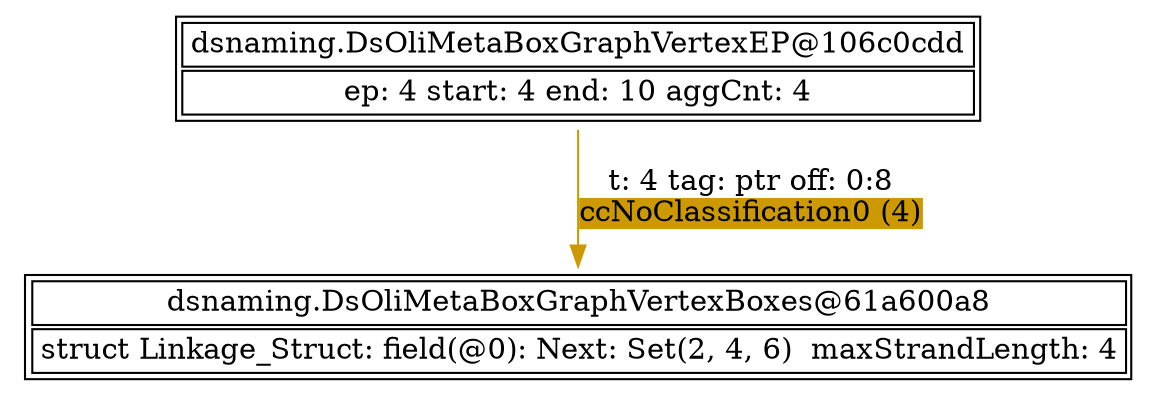 digraph G {
	"dsnaming.DsOliMetaBoxGraphVertexEP@106c0cdd" -> "dsnaming.DsOliMetaBoxGraphVertexBoxes@61a600a8" [color = "#CC9900", label = <<TABLE BORDER="0" ALIGN="left" COLOR="black" CELLBORDER="0"  CELLPADDING="0" CELLSPACING="0"><TR><TD COLSPAN="2">t: 4 tag: ptr off: 0:8</TD></TR><TR><TD ALIGN="left" BGCOLOR="#CC9900">ccNoClassification</TD><TD ALIGN="left" BGCOLOR="#CC9900">0 (4)</TD></TR></TABLE>>]
	subgraph connected_vertices {
		rankdir = LR
		"dsnaming.DsOliMetaBoxGraphVertexEP@106c0cdd"  [label = <<TABLE><TR><TD COLSPAN="2">dsnaming.DsOliMetaBoxGraphVertexEP@106c0cdd</TD></TR><TR><TD COLSPAN="2">ep: 4 start: 4 end: 10 aggCnt: 4</TD></TR></TABLE>>, shape = none]
		"dsnaming.DsOliMetaBoxGraphVertexBoxes@61a600a8"  [label = <<TABLE><TR><TD COLSPAN="2">dsnaming.DsOliMetaBoxGraphVertexBoxes@61a600a8</TD></TR><TR><TD COLSPAN="2">struct Linkage_Struct: field(@0): Next: Set(2, 4, 6)  maxStrandLength: 4</TD></TR></TABLE>>, shape = none]
	}
}